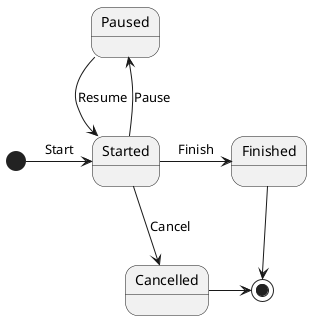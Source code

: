 @startuml ToDo State Diagram
[*] -> Started: Start
Started -up-> Paused: Pause
Paused -> Started: Resume
Started -down->Cancelled: Cancel
Started -> Finished: Finish
Finished -down-> [*]
Cancelled -> [*] 
@enduml